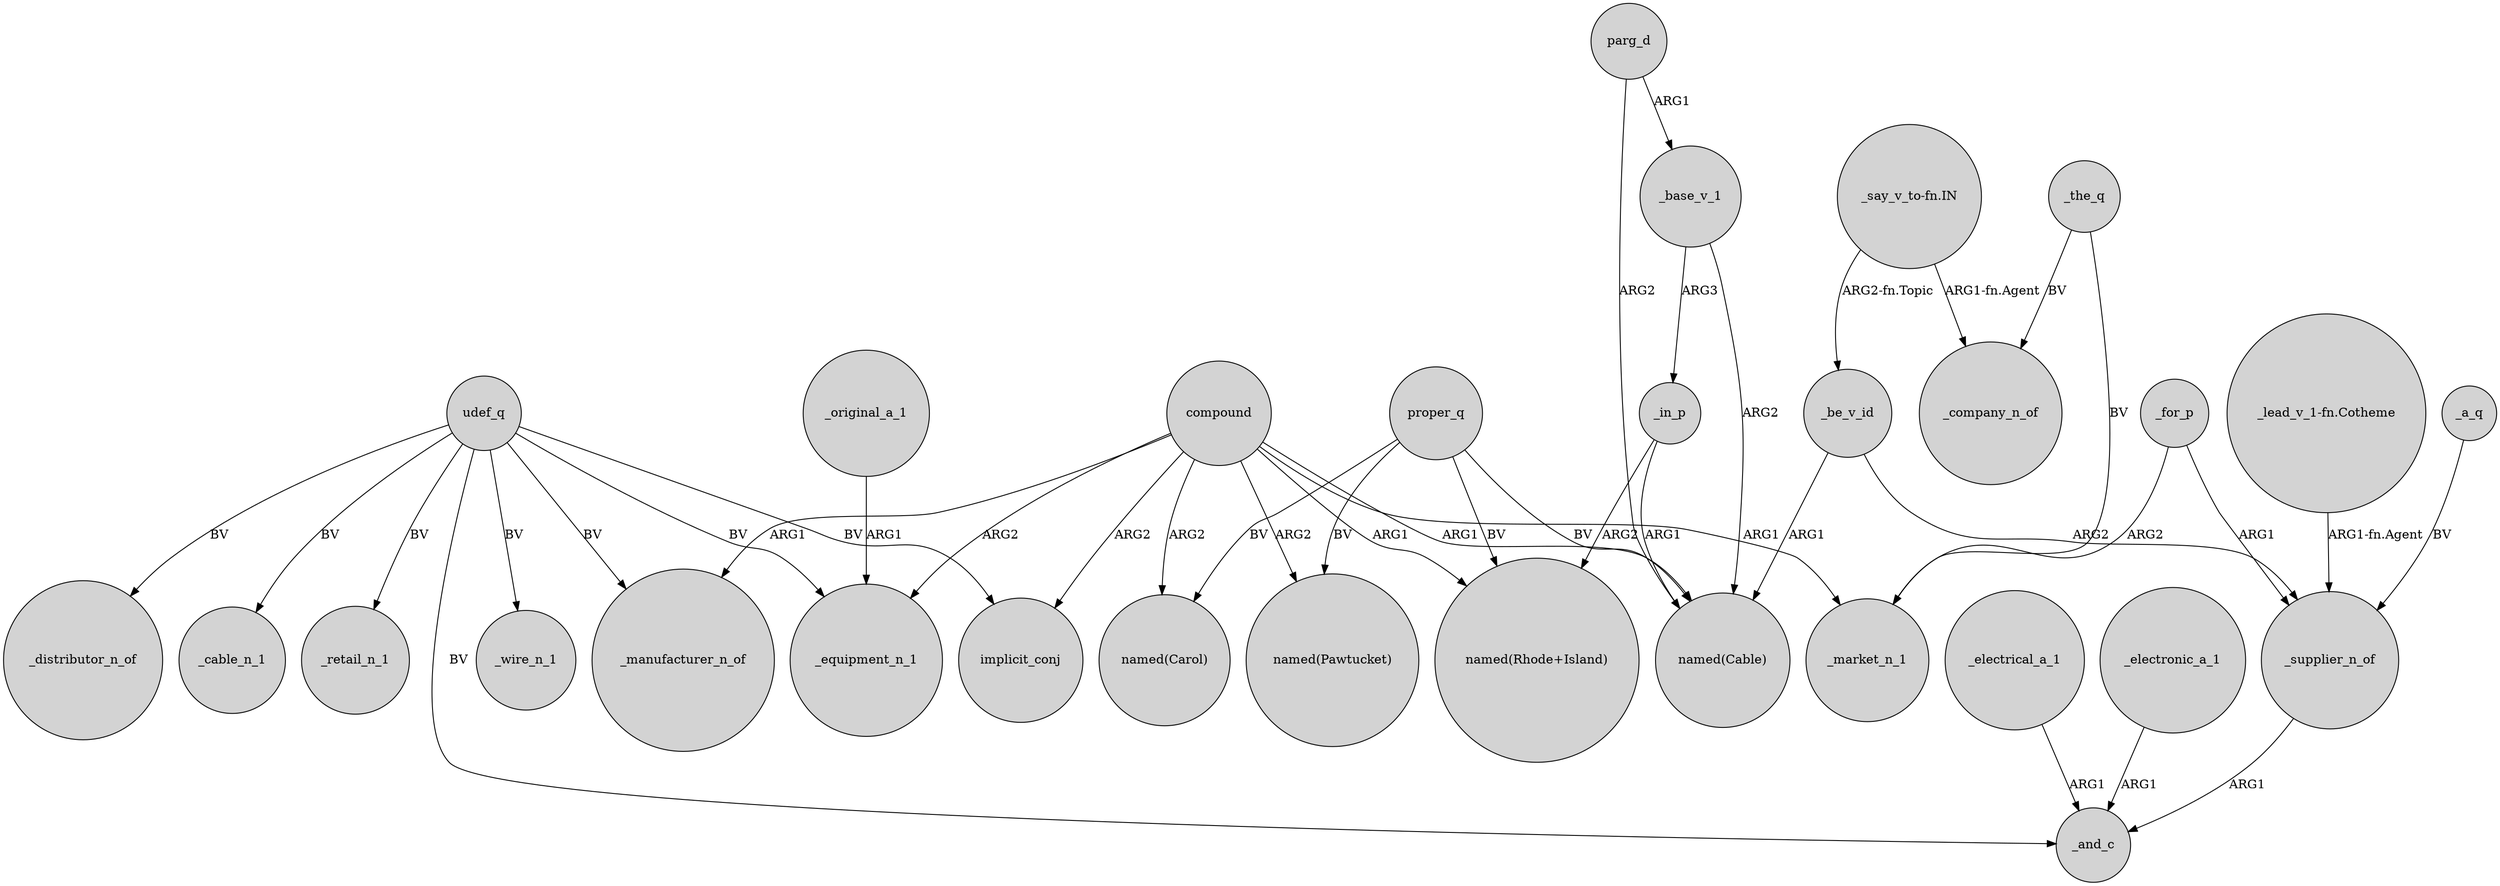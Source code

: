 digraph {
	node [shape=circle style=filled]
	udef_q -> _equipment_n_1 [label=BV]
	compound -> implicit_conj [label=ARG2]
	compound -> _manufacturer_n_of [label=ARG1]
	compound -> _equipment_n_1 [label=ARG2]
	_in_p -> "named(Cable)" [label=ARG1]
	_electrical_a_1 -> _and_c [label=ARG1]
	udef_q -> _wire_n_1 [label=BV]
	udef_q -> _distributor_n_of [label=BV]
	udef_q -> implicit_conj [label=BV]
	proper_q -> "named(Carol)" [label=BV]
	_for_p -> _supplier_n_of [label=ARG1]
	_the_q -> _company_n_of [label=BV]
	udef_q -> _manufacturer_n_of [label=BV]
	_be_v_id -> "named(Cable)" [label=ARG1]
	_be_v_id -> _supplier_n_of [label=ARG2]
	"_say_v_to-fn.IN" -> _be_v_id [label="ARG2-fn.Topic"]
	_supplier_n_of -> _and_c [label=ARG1]
	"_lead_v_1-fn.Cotheme" -> _supplier_n_of [label="ARG1-fn.Agent"]
	proper_q -> "named(Rhode+Island)" [label=BV]
	compound -> "named(Cable)" [label=ARG1]
	proper_q -> "named(Cable)" [label=BV]
	_base_v_1 -> "named(Cable)" [label=ARG2]
	proper_q -> "named(Pawtucket)" [label=BV]
	_base_v_1 -> _in_p [label=ARG3]
	_a_q -> _supplier_n_of [label=BV]
	udef_q -> _cable_n_1 [label=BV]
	_original_a_1 -> _equipment_n_1 [label=ARG1]
	parg_d -> "named(Cable)" [label=ARG2]
	_for_p -> _market_n_1 [label=ARG2]
	_electronic_a_1 -> _and_c [label=ARG1]
	"_say_v_to-fn.IN" -> _company_n_of [label="ARG1-fn.Agent"]
	compound -> "named(Pawtucket)" [label=ARG2]
	parg_d -> _base_v_1 [label=ARG1]
	udef_q -> _retail_n_1 [label=BV]
	compound -> _market_n_1 [label=ARG1]
	_in_p -> "named(Rhode+Island)" [label=ARG2]
	_the_q -> _market_n_1 [label=BV]
	udef_q -> _and_c [label=BV]
	compound -> "named(Carol)" [label=ARG2]
	compound -> "named(Rhode+Island)" [label=ARG1]
}
